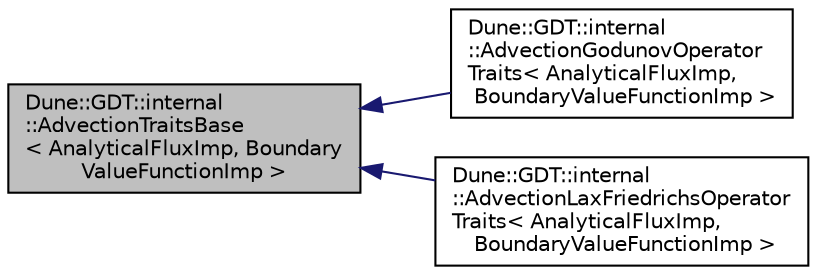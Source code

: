 digraph "Dune::GDT::internal::AdvectionTraitsBase&lt; AnalyticalFluxImp, BoundaryValueFunctionImp &gt;"
{
  edge [fontname="Helvetica",fontsize="10",labelfontname="Helvetica",labelfontsize="10"];
  node [fontname="Helvetica",fontsize="10",shape=record];
  rankdir="LR";
  Node1 [label="Dune::GDT::internal\l::AdvectionTraitsBase\l\< AnalyticalFluxImp, Boundary\lValueFunctionImp \>",height=0.2,width=0.4,color="black", fillcolor="grey75", style="filled", fontcolor="black"];
  Node1 -> Node2 [dir="back",color="midnightblue",fontsize="10",style="solid",fontname="Helvetica"];
  Node2 [label="Dune::GDT::internal\l::AdvectionGodunovOperator\lTraits\< AnalyticalFluxImp,\l BoundaryValueFunctionImp \>",height=0.2,width=0.4,color="black", fillcolor="white", style="filled",URL="$a00007.html"];
  Node1 -> Node3 [dir="back",color="midnightblue",fontsize="10",style="solid",fontname="Helvetica"];
  Node3 [label="Dune::GDT::internal\l::AdvectionLaxFriedrichsOperator\lTraits\< AnalyticalFluxImp,\l BoundaryValueFunctionImp \>",height=0.2,width=0.4,color="black", fillcolor="white", style="filled",URL="$a00009.html"];
}
